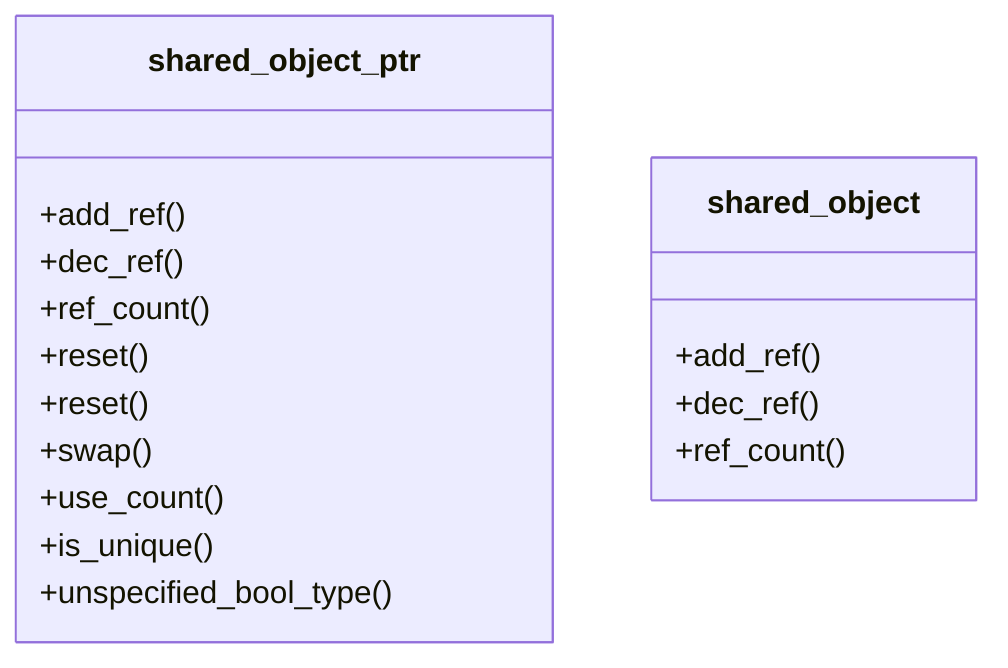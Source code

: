 classDiagram
    class shared_object_ptr {
        +add_ref()
        +dec_ref()
        +ref_count()
    }
    class shared_object {
        +add_ref()
        +dec_ref()
        +ref_count()
    }
    class shared_object_ptr {
        +reset()
        +reset()
        +swap()
        +use_count()
        +is_unique()
        +unspecified_bool_type()
    }